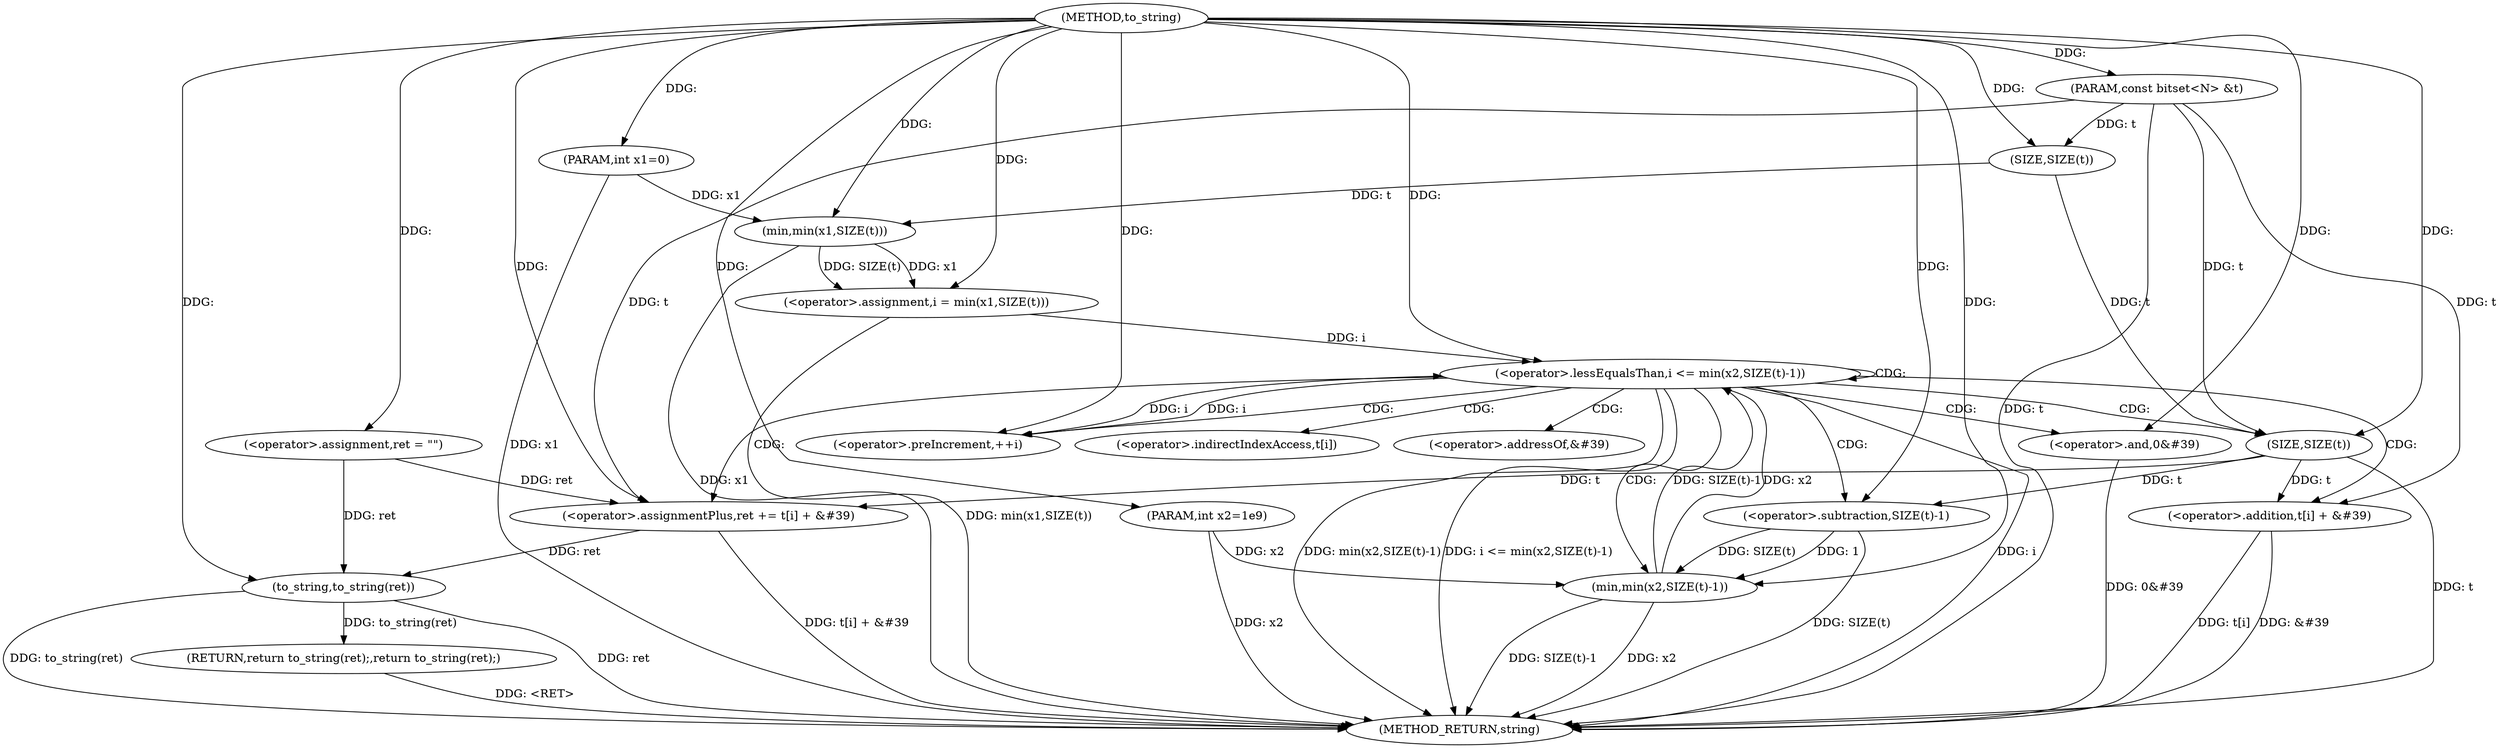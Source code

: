 digraph "to_string" {  
"1000186" [label = "(METHOD,to_string)" ]
"1000228" [label = "(METHOD_RETURN,string)" ]
"1000187" [label = "(PARAM,const bitset<N> &t)" ]
"1000188" [label = "(PARAM,int x1=0)" ]
"1000189" [label = "(PARAM,int x2=1e9)" ]
"1000192" [label = "(<operator>.assignment,ret = \"\")" ]
"1000225" [label = "(RETURN,return to_string(ret);,return to_string(ret);)" ]
"1000197" [label = "(<operator>.assignment,i = min(x1,SIZE(t)))" ]
"1000203" [label = "(<operator>.lessEqualsThan,i <= min(x2,SIZE(t)-1))" ]
"1000211" [label = "(<operator>.preIncrement,++i)" ]
"1000226" [label = "(to_string,to_string(ret))" ]
"1000214" [label = "(<operator>.assignmentPlus,ret += t[i] + &#39)" ]
"1000222" [label = "(<operator>.and,0&#39)" ]
"1000199" [label = "(min,min(x1,SIZE(t)))" ]
"1000205" [label = "(min,min(x2,SIZE(t)-1))" ]
"1000201" [label = "(SIZE,SIZE(t))" ]
"1000207" [label = "(<operator>.subtraction,SIZE(t)-1)" ]
"1000216" [label = "(<operator>.addition,t[i] + &#39)" ]
"1000208" [label = "(SIZE,SIZE(t))" ]
"1000217" [label = "(<operator>.indirectIndexAccess,t[i])" ]
"1000220" [label = "(<operator>.addressOf,&#39)" ]
  "1000187" -> "1000228"  [ label = "DDG: t"] 
  "1000188" -> "1000228"  [ label = "DDG: x1"] 
  "1000189" -> "1000228"  [ label = "DDG: x2"] 
  "1000199" -> "1000228"  [ label = "DDG: x1"] 
  "1000197" -> "1000228"  [ label = "DDG: min(x1,SIZE(t))"] 
  "1000203" -> "1000228"  [ label = "DDG: i"] 
  "1000205" -> "1000228"  [ label = "DDG: x2"] 
  "1000208" -> "1000228"  [ label = "DDG: t"] 
  "1000207" -> "1000228"  [ label = "DDG: SIZE(t)"] 
  "1000205" -> "1000228"  [ label = "DDG: SIZE(t)-1"] 
  "1000203" -> "1000228"  [ label = "DDG: min(x2,SIZE(t)-1)"] 
  "1000203" -> "1000228"  [ label = "DDG: i <= min(x2,SIZE(t)-1)"] 
  "1000226" -> "1000228"  [ label = "DDG: ret"] 
  "1000226" -> "1000228"  [ label = "DDG: to_string(ret)"] 
  "1000216" -> "1000228"  [ label = "DDG: t[i]"] 
  "1000216" -> "1000228"  [ label = "DDG: &#39"] 
  "1000214" -> "1000228"  [ label = "DDG: t[i] + &#39"] 
  "1000222" -> "1000228"  [ label = "DDG: 0&#39"] 
  "1000225" -> "1000228"  [ label = "DDG: <RET>"] 
  "1000186" -> "1000187"  [ label = "DDG: "] 
  "1000186" -> "1000188"  [ label = "DDG: "] 
  "1000186" -> "1000189"  [ label = "DDG: "] 
  "1000186" -> "1000192"  [ label = "DDG: "] 
  "1000226" -> "1000225"  [ label = "DDG: to_string(ret)"] 
  "1000199" -> "1000197"  [ label = "DDG: SIZE(t)"] 
  "1000199" -> "1000197"  [ label = "DDG: x1"] 
  "1000186" -> "1000197"  [ label = "DDG: "] 
  "1000197" -> "1000203"  [ label = "DDG: i"] 
  "1000211" -> "1000203"  [ label = "DDG: i"] 
  "1000186" -> "1000203"  [ label = "DDG: "] 
  "1000205" -> "1000203"  [ label = "DDG: SIZE(t)-1"] 
  "1000205" -> "1000203"  [ label = "DDG: x2"] 
  "1000203" -> "1000211"  [ label = "DDG: i"] 
  "1000186" -> "1000211"  [ label = "DDG: "] 
  "1000208" -> "1000214"  [ label = "DDG: t"] 
  "1000187" -> "1000214"  [ label = "DDG: t"] 
  "1000192" -> "1000226"  [ label = "DDG: ret"] 
  "1000214" -> "1000226"  [ label = "DDG: ret"] 
  "1000186" -> "1000226"  [ label = "DDG: "] 
  "1000188" -> "1000199"  [ label = "DDG: x1"] 
  "1000186" -> "1000199"  [ label = "DDG: "] 
  "1000201" -> "1000199"  [ label = "DDG: t"] 
  "1000189" -> "1000205"  [ label = "DDG: x2"] 
  "1000186" -> "1000205"  [ label = "DDG: "] 
  "1000207" -> "1000205"  [ label = "DDG: 1"] 
  "1000207" -> "1000205"  [ label = "DDG: SIZE(t)"] 
  "1000192" -> "1000214"  [ label = "DDG: ret"] 
  "1000186" -> "1000214"  [ label = "DDG: "] 
  "1000186" -> "1000222"  [ label = "DDG: "] 
  "1000187" -> "1000201"  [ label = "DDG: t"] 
  "1000186" -> "1000201"  [ label = "DDG: "] 
  "1000208" -> "1000207"  [ label = "DDG: t"] 
  "1000186" -> "1000207"  [ label = "DDG: "] 
  "1000208" -> "1000216"  [ label = "DDG: t"] 
  "1000187" -> "1000216"  [ label = "DDG: t"] 
  "1000201" -> "1000208"  [ label = "DDG: t"] 
  "1000187" -> "1000208"  [ label = "DDG: t"] 
  "1000186" -> "1000208"  [ label = "DDG: "] 
  "1000203" -> "1000208"  [ label = "CDG: "] 
  "1000203" -> "1000211"  [ label = "CDG: "] 
  "1000203" -> "1000217"  [ label = "CDG: "] 
  "1000203" -> "1000222"  [ label = "CDG: "] 
  "1000203" -> "1000207"  [ label = "CDG: "] 
  "1000203" -> "1000216"  [ label = "CDG: "] 
  "1000203" -> "1000220"  [ label = "CDG: "] 
  "1000203" -> "1000203"  [ label = "CDG: "] 
  "1000203" -> "1000214"  [ label = "CDG: "] 
  "1000203" -> "1000205"  [ label = "CDG: "] 
}
